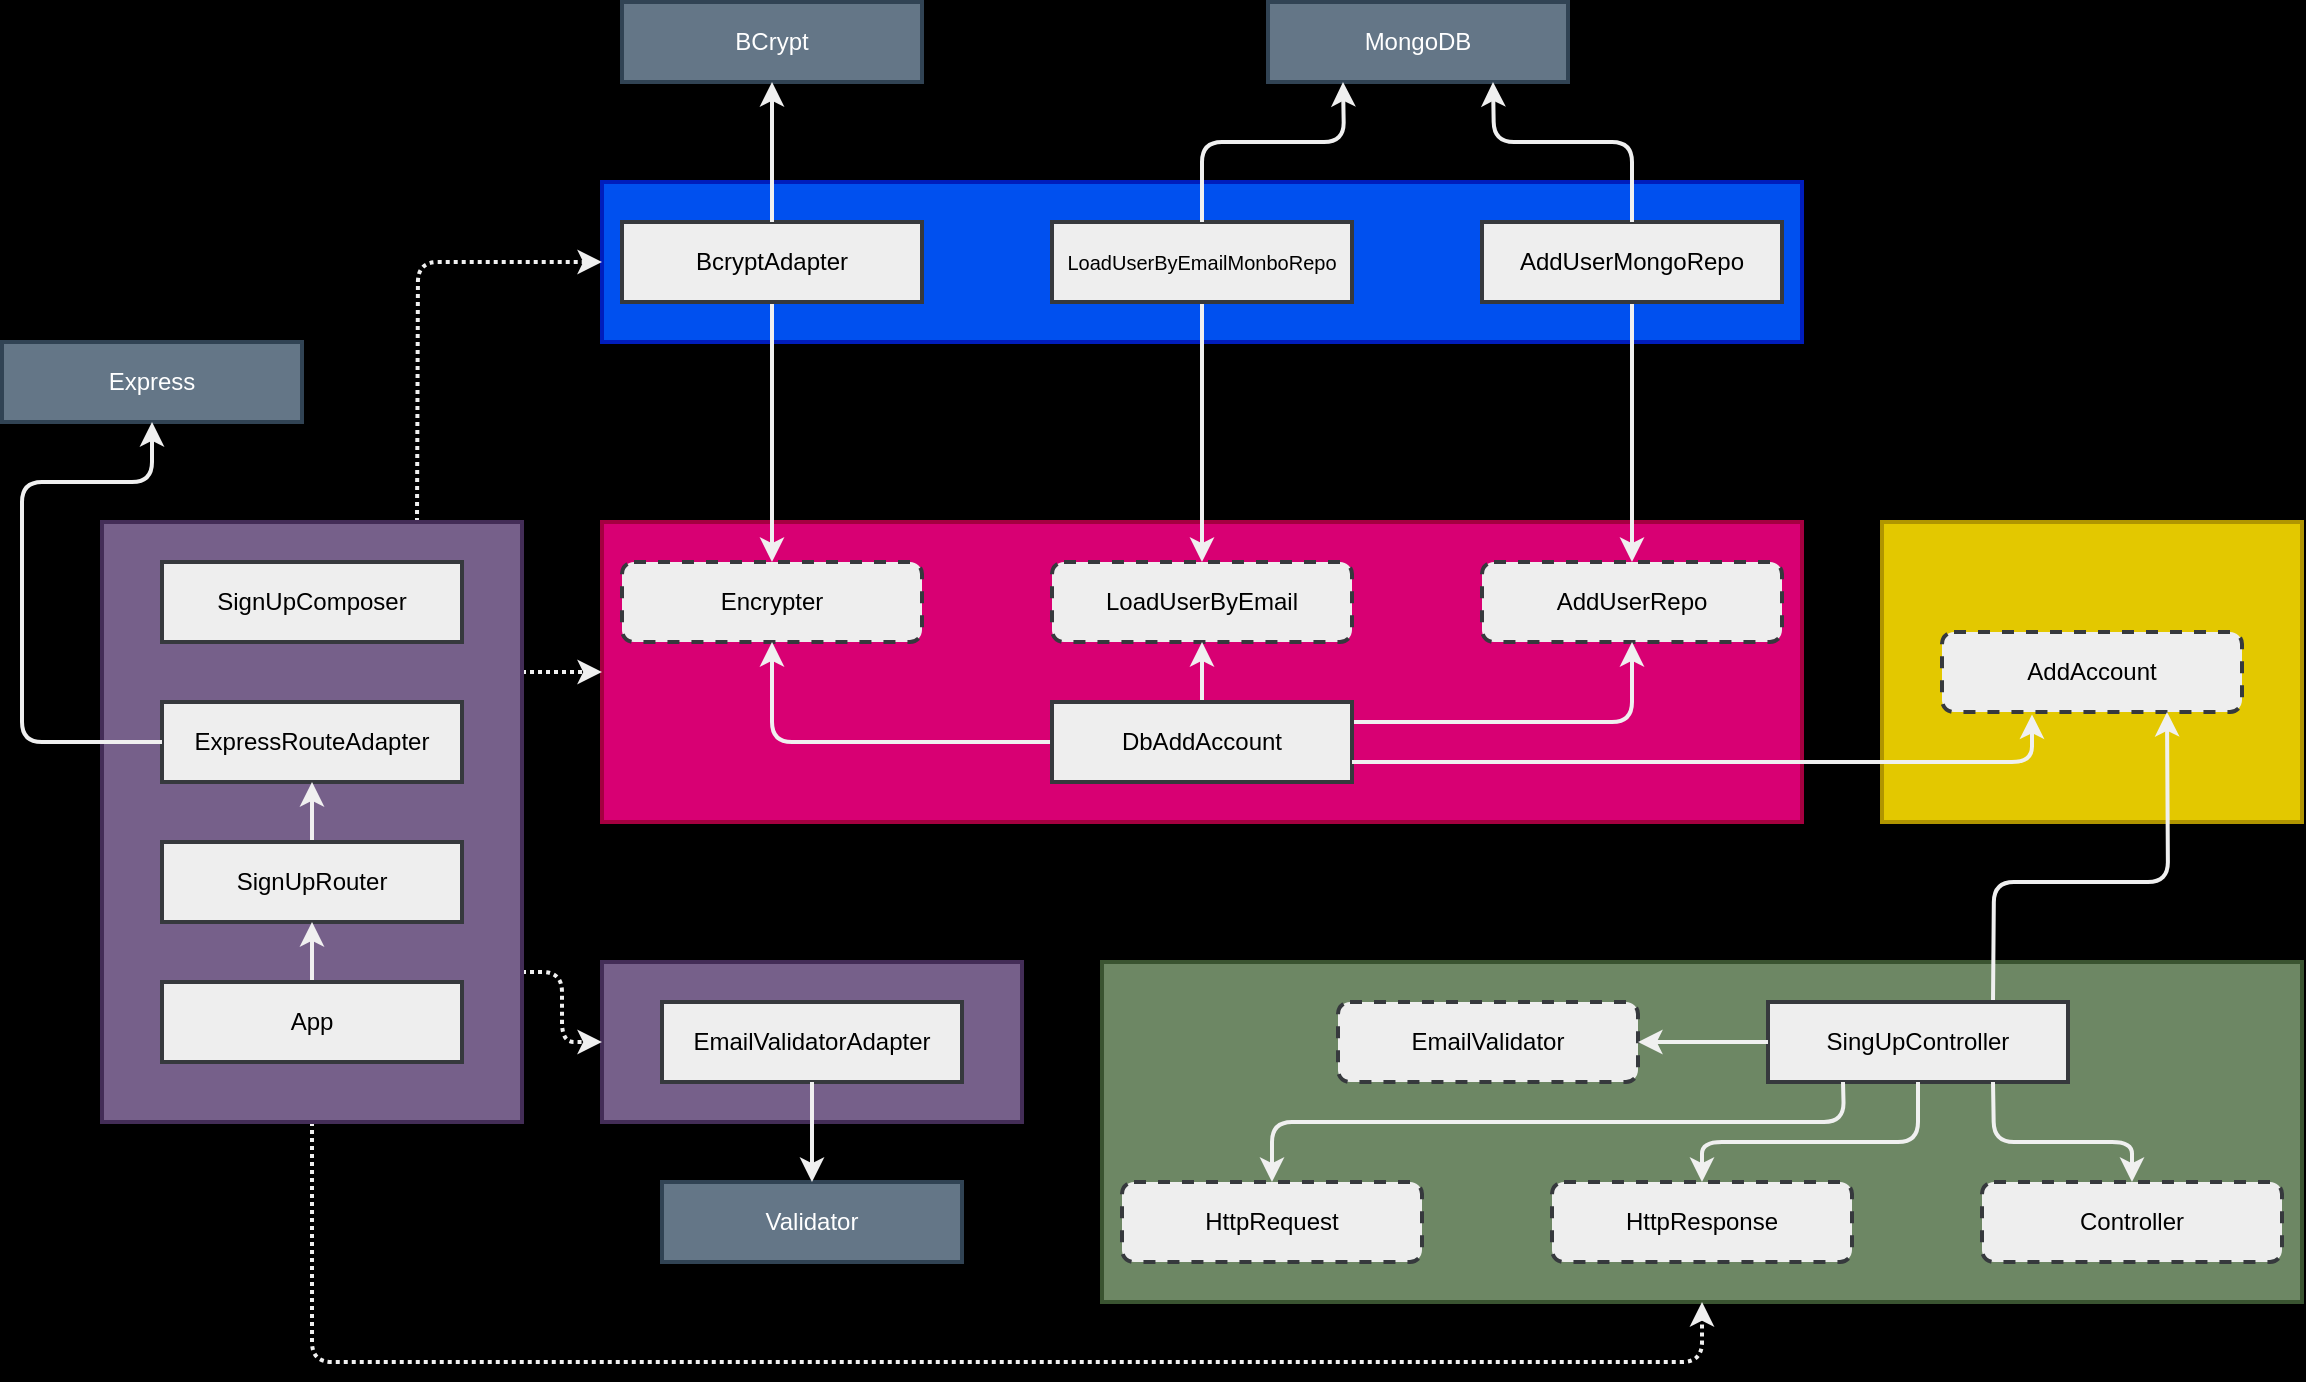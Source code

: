 <mxfile>
    <diagram id="3mpi25lem2lyg0b6p6JQ" name="Page-1">
        <mxGraphModel dx="1798" dy="821" grid="1" gridSize="10" guides="1" tooltips="1" connect="1" arrows="1" fold="1" page="1" pageScale="1" pageWidth="1169" pageHeight="827" background="#000000" math="0" shadow="0">
            <root>
                <mxCell id="0"/>
                <mxCell id="1" parent="0"/>
                <mxCell id="2" value="" style="rounded=0;whiteSpace=wrap;html=1;fillColor=#d80073;strokeColor=#A50040;fontColor=#ffffff;strokeWidth=2;" parent="1" vertex="1">
                    <mxGeometry x="310" y="334" width="600" height="150" as="geometry"/>
                </mxCell>
                <mxCell id="3" value="Data" style="text;html=1;strokeColor=none;fillColor=none;align=right;verticalAlign=middle;whiteSpace=wrap;rounded=0;strokeWidth=2;" parent="1" vertex="1">
                    <mxGeometry x="810" y="314" width="100" height="20" as="geometry"/>
                </mxCell>
                <mxCell id="4" value="Encrypter" style="rounded=1;whiteSpace=wrap;html=1;dashed=1;fillColor=#eeeeee;strokeColor=#36393d;fontColor=#000000;strokeWidth=2;" parent="1" vertex="1">
                    <mxGeometry x="320" y="354" width="150" height="40" as="geometry"/>
                </mxCell>
                <mxCell id="5" value="LoadUserByEmail" style="rounded=1;whiteSpace=wrap;html=1;dashed=1;fillColor=#eeeeee;strokeColor=#36393d;fontColor=#000000;strokeWidth=2;" parent="1" vertex="1">
                    <mxGeometry x="535" y="354" width="150" height="40" as="geometry"/>
                </mxCell>
                <mxCell id="6" value="AddUserRepo" style="rounded=1;whiteSpace=wrap;html=1;dashed=1;fillColor=#eeeeee;strokeColor=#36393d;fontColor=#000000;strokeWidth=2;" parent="1" vertex="1">
                    <mxGeometry x="750" y="354" width="150" height="40" as="geometry"/>
                </mxCell>
                <mxCell id="14" style="edgeStyle=none;html=1;exitX=0;exitY=0.5;exitDx=0;exitDy=0;entryX=0.5;entryY=1;entryDx=0;entryDy=0;fontSize=10;fontColor=#000000;strokeColor=#F0F0F0;strokeWidth=2;" parent="1" source="7" target="4" edge="1">
                    <mxGeometry x="10" y="74" as="geometry">
                        <Array as="points">
                            <mxPoint x="395" y="444"/>
                        </Array>
                    </mxGeometry>
                </mxCell>
                <mxCell id="15" style="edgeStyle=none;html=1;exitX=0.5;exitY=0;exitDx=0;exitDy=0;entryX=0.5;entryY=1;entryDx=0;entryDy=0;fontSize=10;fontColor=#000000;strokeColor=#F0F0F0;strokeWidth=2;" parent="1" source="7" target="5" edge="1">
                    <mxGeometry x="10" y="74" as="geometry"/>
                </mxCell>
                <mxCell id="16" style="edgeStyle=none;html=1;fontSize=10;fontColor=#000000;entryX=0.5;entryY=1;entryDx=0;entryDy=0;strokeColor=#F0F0F0;strokeWidth=2;" parent="1" target="6" edge="1">
                    <mxGeometry x="10" y="74" as="geometry">
                        <mxPoint x="685" y="434" as="sourcePoint"/>
                        <Array as="points">
                            <mxPoint x="825" y="434"/>
                        </Array>
                    </mxGeometry>
                </mxCell>
                <mxCell id="7" value="DbAddAccount" style="rounded=0;whiteSpace=wrap;html=1;fillColor=#eeeeee;strokeColor=#36393d;fontColor=#000000;strokeWidth=2;" parent="1" vertex="1">
                    <mxGeometry x="535" y="424" width="150" height="40" as="geometry"/>
                </mxCell>
                <mxCell id="8" value="" style="rounded=0;whiteSpace=wrap;html=1;fillColor=#0050ef;strokeColor=#001DBC;fontColor=#ffffff;strokeWidth=2;" parent="1" vertex="1">
                    <mxGeometry x="310" y="164" width="600" height="80" as="geometry"/>
                </mxCell>
                <mxCell id="9" value="Infra" style="text;html=1;strokeColor=none;fillColor=none;align=right;verticalAlign=middle;whiteSpace=wrap;rounded=0;strokeWidth=2;" parent="1" vertex="1">
                    <mxGeometry x="810" y="144" width="100" height="20" as="geometry"/>
                </mxCell>
                <mxCell id="17" style="edgeStyle=none;html=1;exitX=0.5;exitY=1;exitDx=0;exitDy=0;entryX=0.5;entryY=0;entryDx=0;entryDy=0;fontSize=10;fontColor=#000000;strokeColor=#F0F0F0;strokeWidth=2;" parent="1" source="10" target="4" edge="1">
                    <mxGeometry x="10" y="74" as="geometry"/>
                </mxCell>
                <mxCell id="10" value="BcryptAdapter" style="rounded=0;whiteSpace=wrap;html=1;fillColor=#eeeeee;strokeColor=#36393d;fontColor=#000000;strokeWidth=2;" parent="1" vertex="1">
                    <mxGeometry x="320" y="184" width="150" height="40" as="geometry"/>
                </mxCell>
                <mxCell id="18" style="edgeStyle=none;html=1;exitX=0.5;exitY=1;exitDx=0;exitDy=0;entryX=0.5;entryY=0;entryDx=0;entryDy=0;fontSize=10;fontColor=#000000;strokeColor=#F0F0F0;strokeWidth=2;" edge="1" parent="1" source="11" target="5">
                    <mxGeometry x="10" y="74" as="geometry"/>
                </mxCell>
                <mxCell id="11" value="&lt;font style=&quot;font-size: 10px;&quot;&gt;LoadUserByEmailMonboRepo&lt;/font&gt;" style="rounded=0;whiteSpace=wrap;html=1;fillColor=#eeeeee;strokeColor=#36393d;fontColor=#000000;fontSize=10;fontStyle=0;strokeWidth=2;" parent="1" vertex="1">
                    <mxGeometry x="535" y="184" width="150" height="40" as="geometry"/>
                </mxCell>
                <mxCell id="19" style="edgeStyle=none;html=1;exitX=0.5;exitY=1;exitDx=0;exitDy=0;entryX=0.5;entryY=0;entryDx=0;entryDy=0;fontSize=10;fontColor=#000000;strokeColor=#F0F0F0;strokeWidth=2;" edge="1" parent="1" source="12" target="6">
                    <mxGeometry x="10" y="74" as="geometry"/>
                </mxCell>
                <mxCell id="12" value="AddUserMongoRepo" style="rounded=0;whiteSpace=wrap;html=1;fillColor=#eeeeee;strokeColor=#36393d;fontColor=#000000;strokeWidth=2;" parent="1" vertex="1">
                    <mxGeometry x="750" y="184" width="150" height="40" as="geometry"/>
                </mxCell>
                <mxCell id="20" value="BCrypt" style="rounded=0;whiteSpace=wrap;html=1;fillColor=#647687;strokeColor=#314354;fontColor=#ffffff;strokeWidth=2;" vertex="1" parent="1">
                    <mxGeometry x="320" y="74" width="150" height="40" as="geometry"/>
                </mxCell>
                <mxCell id="21" style="edgeStyle=none;html=1;exitX=0.5;exitY=0;exitDx=0;exitDy=0;entryX=0.5;entryY=1;entryDx=0;entryDy=0;fontSize=10;fontColor=#000000;strokeColor=#F0F0F0;strokeWidth=2;" edge="1" parent="1" source="10" target="20">
                    <mxGeometry x="10" y="74" as="geometry"/>
                </mxCell>
                <mxCell id="22" value="MongoDB" style="rounded=0;whiteSpace=wrap;html=1;fillColor=#647687;strokeColor=#314354;fontColor=#ffffff;strokeWidth=2;" vertex="1" parent="1">
                    <mxGeometry x="643" y="74" width="150" height="40" as="geometry"/>
                </mxCell>
                <mxCell id="23" style="edgeStyle=none;html=1;exitX=0.5;exitY=0;exitDx=0;exitDy=0;entryX=0.25;entryY=1;entryDx=0;entryDy=0;fontSize=10;fontColor=#000000;strokeColor=#F0F0F0;strokeWidth=2;" edge="1" parent="1" source="11" target="22">
                    <mxGeometry x="10" y="74" as="geometry">
                        <Array as="points">
                            <mxPoint x="610" y="144"/>
                            <mxPoint x="681" y="144"/>
                        </Array>
                    </mxGeometry>
                </mxCell>
                <mxCell id="24" style="edgeStyle=none;html=1;exitX=0.5;exitY=0;exitDx=0;exitDy=0;entryX=0.75;entryY=1;entryDx=0;entryDy=0;fontSize=10;fontColor=#000000;strokeColor=#F0F0F0;strokeWidth=2;" edge="1" parent="1" source="12" target="22">
                    <mxGeometry x="10" y="74" as="geometry">
                        <Array as="points">
                            <mxPoint x="825" y="144"/>
                            <mxPoint x="756" y="144"/>
                        </Array>
                    </mxGeometry>
                </mxCell>
                <mxCell id="25" value="" style="rounded=0;whiteSpace=wrap;html=1;fillColor=#e3c800;strokeColor=#B09500;fontColor=#000000;strokeWidth=2;" vertex="1" parent="1">
                    <mxGeometry x="950" y="334" width="210" height="150" as="geometry"/>
                </mxCell>
                <mxCell id="26" value="AddAccount" style="rounded=1;whiteSpace=wrap;html=1;dashed=1;fillColor=#eeeeee;strokeColor=#36393d;fontColor=#000000;strokeWidth=2;" vertex="1" parent="1">
                    <mxGeometry x="980" y="389" width="150" height="40" as="geometry"/>
                </mxCell>
                <mxCell id="27" style="edgeStyle=none;html=1;exitX=1;exitY=0.75;exitDx=0;exitDy=0;entryX=0.3;entryY=1.03;entryDx=0;entryDy=0;entryPerimeter=0;fontSize=10;fontColor=#000000;strokeColor=#F0F0F0;strokeWidth=2;" edge="1" parent="1" source="7" target="26">
                    <mxGeometry x="10" y="74" as="geometry">
                        <Array as="points">
                            <mxPoint x="1025" y="454"/>
                        </Array>
                    </mxGeometry>
                </mxCell>
                <mxCell id="28" value="Domain" style="text;html=1;strokeColor=none;fillColor=none;align=right;verticalAlign=middle;whiteSpace=wrap;rounded=0;strokeWidth=2;" vertex="1" parent="1">
                    <mxGeometry x="1060" y="314" width="100" height="20" as="geometry"/>
                </mxCell>
                <mxCell id="30" value="" style="rounded=0;whiteSpace=wrap;html=1;fillColor=#6d8764;strokeColor=#3A5431;fontColor=#ffffff;strokeWidth=2;" vertex="1" parent="1">
                    <mxGeometry x="560" y="554" width="600" height="170" as="geometry"/>
                </mxCell>
                <mxCell id="31" value="Presentation" style="text;html=1;strokeColor=none;fillColor=none;align=right;verticalAlign=middle;whiteSpace=wrap;rounded=0;strokeWidth=2;" vertex="1" parent="1">
                    <mxGeometry x="1060" y="534" width="100" height="20" as="geometry"/>
                </mxCell>
                <mxCell id="41" style="edgeStyle=none;html=1;exitX=0.75;exitY=0;exitDx=0;exitDy=0;fontSize=10;fontColor=#000000;strokeColor=#F0F0F0;strokeWidth=2;entryX=0.75;entryY=1;entryDx=0;entryDy=0;" edge="1" parent="1" source="40" target="26">
                    <mxGeometry x="10" y="74" as="geometry">
                        <Array as="points">
                            <mxPoint x="1006" y="514"/>
                            <mxPoint x="1093" y="514"/>
                        </Array>
                    </mxGeometry>
                </mxCell>
                <mxCell id="40" value="SingUpController" style="rounded=0;whiteSpace=wrap;html=1;fillColor=#eeeeee;strokeColor=#36393d;fontColor=#000000;strokeWidth=2;" vertex="1" parent="1">
                    <mxGeometry x="893" y="574" width="150" height="40" as="geometry"/>
                </mxCell>
                <mxCell id="44" value="Controller" style="rounded=1;whiteSpace=wrap;html=1;dashed=1;fillColor=#eeeeee;strokeColor=#36393d;fontColor=#000000;strokeWidth=2;" vertex="1" parent="1">
                    <mxGeometry x="1000" y="664" width="150" height="40" as="geometry"/>
                </mxCell>
                <mxCell id="51" style="edgeStyle=none;html=1;exitX=0.75;exitY=1;exitDx=0;exitDy=0;fontSize=10;fontColor=#000000;strokeColor=#F0F0F0;strokeWidth=2;entryX=0.5;entryY=0;entryDx=0;entryDy=0;" edge="1" parent="1" source="40" target="44">
                    <mxGeometry x="10" y="74" as="geometry">
                        <Array as="points">
                            <mxPoint x="1006" y="644"/>
                            <mxPoint x="1075" y="644"/>
                        </Array>
                    </mxGeometry>
                </mxCell>
                <mxCell id="45" value="HttpRequest" style="rounded=1;whiteSpace=wrap;html=1;dashed=1;fillColor=#eeeeee;strokeColor=#36393d;fontColor=#000000;strokeWidth=2;" vertex="1" parent="1">
                    <mxGeometry x="570" y="664" width="150" height="40" as="geometry"/>
                </mxCell>
                <mxCell id="49" style="edgeStyle=none;html=1;exitX=0.25;exitY=1;exitDx=0;exitDy=0;fontSize=10;fontColor=#000000;strokeColor=#F0F0F0;strokeWidth=2;entryX=0.5;entryY=0;entryDx=0;entryDy=0;" edge="1" parent="1" source="40" target="45">
                    <mxGeometry x="10" y="74" as="geometry">
                        <Array as="points">
                            <mxPoint x="931" y="634"/>
                            <mxPoint x="645" y="634"/>
                        </Array>
                    </mxGeometry>
                </mxCell>
                <mxCell id="46" value="HttpResponse" style="rounded=1;whiteSpace=wrap;html=1;dashed=1;fillColor=#eeeeee;strokeColor=#36393d;fontColor=#000000;strokeWidth=2;" vertex="1" parent="1">
                    <mxGeometry x="785" y="664" width="150" height="40" as="geometry"/>
                </mxCell>
                <mxCell id="50" value="" style="edgeStyle=none;html=1;fontSize=10;fontColor=#000000;strokeColor=#F0F0F0;strokeWidth=2;entryX=0.5;entryY=0;entryDx=0;entryDy=0;" edge="1" parent="1" source="40" target="46">
                    <mxGeometry x="10" y="74" as="geometry">
                        <Array as="points">
                            <mxPoint x="968" y="644"/>
                            <mxPoint x="860" y="644"/>
                        </Array>
                    </mxGeometry>
                </mxCell>
                <mxCell id="47" value="EmailValidator" style="rounded=1;whiteSpace=wrap;html=1;dashed=1;fillColor=#eeeeee;strokeColor=#36393d;fontColor=#000000;strokeWidth=2;" vertex="1" parent="1">
                    <mxGeometry x="678" y="574" width="150" height="40" as="geometry"/>
                </mxCell>
                <mxCell id="48" style="edgeStyle=none;html=1;exitX=0;exitY=0.5;exitDx=0;exitDy=0;fontSize=10;fontColor=#000000;strokeColor=#F0F0F0;strokeWidth=2;entryX=1;entryY=0.5;entryDx=0;entryDy=0;" edge="1" parent="1" source="40" target="47">
                    <mxGeometry x="10" y="74" as="geometry"/>
                </mxCell>
                <mxCell id="52" value="" style="rounded=0;whiteSpace=wrap;html=1;fillColor=#76608a;strokeColor=#432D57;fontColor=#ffffff;strokeWidth=2;" vertex="1" parent="1">
                    <mxGeometry x="310" y="554" width="210" height="80" as="geometry"/>
                </mxCell>
                <mxCell id="53" value="EmailValidatorAdapter" style="rounded=0;whiteSpace=wrap;html=1;fillColor=#eeeeee;strokeColor=#36393d;fontColor=#000000;strokeWidth=2;" vertex="1" parent="1">
                    <mxGeometry x="340" y="574" width="150" height="40" as="geometry"/>
                </mxCell>
                <mxCell id="54" value="Utils" style="text;html=1;strokeColor=none;fillColor=none;align=right;verticalAlign=middle;whiteSpace=wrap;rounded=0;strokeWidth=2;" vertex="1" parent="1">
                    <mxGeometry x="420" y="534" width="100" height="20" as="geometry"/>
                </mxCell>
                <mxCell id="55" value="Validator" style="rounded=0;whiteSpace=wrap;html=1;fillColor=#647687;strokeColor=#314354;fontColor=#ffffff;strokeWidth=2;" vertex="1" parent="1">
                    <mxGeometry x="340" y="664" width="150" height="40" as="geometry"/>
                </mxCell>
                <mxCell id="56" style="edgeStyle=none;html=1;exitX=0.5;exitY=1;exitDx=0;exitDy=0;entryX=0.5;entryY=0;entryDx=0;entryDy=0;fontSize=10;fontColor=#000000;strokeColor=#F0F0F0;strokeWidth=2;" edge="1" parent="1" source="53" target="55">
                    <mxGeometry x="10" y="74" as="geometry"/>
                </mxCell>
                <mxCell id="63" style="edgeStyle=none;html=1;exitX=0.75;exitY=0;exitDx=0;exitDy=0;entryX=0;entryY=0.5;entryDx=0;entryDy=0;fontSize=10;fontColor=#000000;strokeColor=#F0F0F0;strokeWidth=2;jumpStyle=none;dashed=1;dashPattern=1 1;" edge="1" parent="1" source="57" target="8">
                    <mxGeometry x="10" y="74" as="geometry">
                        <Array as="points">
                            <mxPoint x="218" y="204"/>
                        </Array>
                    </mxGeometry>
                </mxCell>
                <mxCell id="64" style="edgeStyle=none;html=1;exitX=0.5;exitY=1;exitDx=0;exitDy=0;entryX=0.5;entryY=1;entryDx=0;entryDy=0;fontSize=10;fontColor=#000000;strokeColor=#F0F0F0;strokeWidth=2;dashed=1;dashPattern=1 1;" edge="1" parent="1" source="57" target="30">
                    <mxGeometry x="10" y="74" as="geometry">
                        <Array as="points">
                            <mxPoint x="165" y="754"/>
                            <mxPoint x="860" y="754"/>
                        </Array>
                    </mxGeometry>
                </mxCell>
                <mxCell id="65" style="edgeStyle=none;html=1;exitX=1;exitY=0.25;exitDx=0;exitDy=0;entryX=0;entryY=0.5;entryDx=0;entryDy=0;fontSize=10;fontColor=#000000;strokeColor=#F0F0F0;strokeWidth=2;dashed=1;dashPattern=1 1;" edge="1" parent="1" source="57" target="2">
                    <mxGeometry x="10" y="74" as="geometry"/>
                </mxCell>
                <mxCell id="66" style="edgeStyle=none;html=1;exitX=1;exitY=0.75;exitDx=0;exitDy=0;entryX=0;entryY=0.5;entryDx=0;entryDy=0;fontSize=10;fontColor=#000000;strokeColor=#F0F0F0;strokeWidth=2;dashed=1;dashPattern=1 1;" edge="1" parent="1" source="57" target="52">
                    <mxGeometry x="10" y="74" as="geometry">
                        <Array as="points">
                            <mxPoint x="290" y="559"/>
                            <mxPoint x="290" y="594"/>
                        </Array>
                    </mxGeometry>
                </mxCell>
                <mxCell id="57" value="" style="rounded=0;whiteSpace=wrap;html=1;fillColor=#76608a;strokeColor=#432D57;fontColor=#ffffff;strokeWidth=2;" vertex="1" parent="1">
                    <mxGeometry x="60" y="334" width="210" height="300" as="geometry"/>
                </mxCell>
                <mxCell id="58" value="SignUpComposer" style="rounded=0;whiteSpace=wrap;html=1;fillColor=#eeeeee;strokeColor=#36393d;fontColor=#000000;strokeWidth=2;" vertex="1" parent="1">
                    <mxGeometry x="90" y="354" width="150" height="40" as="geometry"/>
                </mxCell>
                <mxCell id="59" value="Main" style="text;html=1;strokeColor=none;fillColor=none;align=right;verticalAlign=middle;whiteSpace=wrap;rounded=0;strokeWidth=2;" vertex="1" parent="1">
                    <mxGeometry x="170" y="314" width="100" height="20" as="geometry"/>
                </mxCell>
                <mxCell id="60" value="ExpressRouteAdapter" style="rounded=0;whiteSpace=wrap;html=1;fillColor=#eeeeee;strokeColor=#36393d;fontColor=#000000;strokeWidth=2;" vertex="1" parent="1">
                    <mxGeometry x="90" y="424" width="150" height="40" as="geometry"/>
                </mxCell>
                <mxCell id="71" style="edgeStyle=none;jumpStyle=none;html=1;exitX=0.5;exitY=0;exitDx=0;exitDy=0;entryX=0.5;entryY=1;entryDx=0;entryDy=0;fontSize=10;fontColor=#000000;strokeColor=#F0F0F0;strokeWidth=2;" edge="1" parent="1" source="61" target="60">
                    <mxGeometry relative="1" as="geometry"/>
                </mxCell>
                <mxCell id="61" value="SignUpRouter" style="rounded=0;whiteSpace=wrap;html=1;fillColor=#eeeeee;strokeColor=#36393d;fontColor=#000000;strokeWidth=2;" vertex="1" parent="1">
                    <mxGeometry x="90" y="494" width="150" height="40" as="geometry"/>
                </mxCell>
                <mxCell id="70" style="edgeStyle=none;jumpStyle=none;html=1;exitX=0.5;exitY=0;exitDx=0;exitDy=0;entryX=0.5;entryY=1;entryDx=0;entryDy=0;fontSize=10;fontColor=#000000;strokeColor=#F0F0F0;strokeWidth=2;" edge="1" parent="1" source="62" target="61">
                    <mxGeometry relative="1" as="geometry"/>
                </mxCell>
                <mxCell id="62" value="App" style="rounded=0;whiteSpace=wrap;html=1;fillColor=#eeeeee;strokeColor=#36393d;fontColor=#000000;strokeWidth=2;" vertex="1" parent="1">
                    <mxGeometry x="90" y="564" width="150" height="40" as="geometry"/>
                </mxCell>
                <mxCell id="67" value="Express" style="rounded=0;whiteSpace=wrap;html=1;fillColor=#647687;strokeColor=#314354;fontColor=#ffffff;strokeWidth=2;" vertex="1" parent="1">
                    <mxGeometry x="10" y="244" width="150" height="40" as="geometry"/>
                </mxCell>
                <mxCell id="68" style="edgeStyle=none;html=1;exitX=0;exitY=0.5;exitDx=0;exitDy=0;entryX=0.5;entryY=1;entryDx=0;entryDy=0;fontSize=10;fontColor=#000000;strokeColor=#F0F0F0;strokeWidth=2;" edge="1" parent="1" source="60" target="67">
                    <mxGeometry x="10" y="74" as="geometry">
                        <Array as="points">
                            <mxPoint x="20" y="444"/>
                            <mxPoint x="20" y="314"/>
                            <mxPoint x="85" y="314"/>
                        </Array>
                    </mxGeometry>
                </mxCell>
            </root>
        </mxGraphModel>
    </diagram>
</mxfile>
